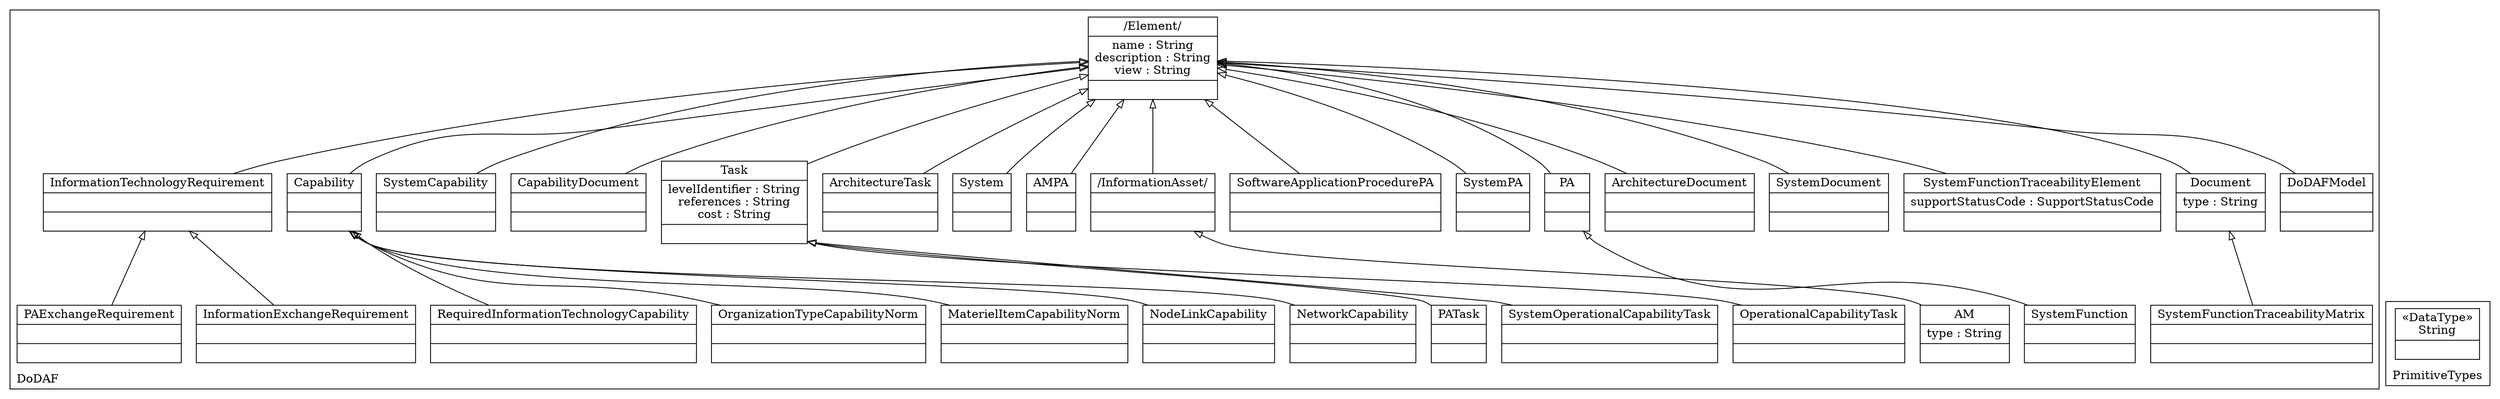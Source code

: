 digraph "KM3 Model in DOT" {
graph[rankdir=BT,labeljust=l,labelloc=t,nodeSep=0.75,compound=true];
 subgraph "cluster_DoDAF"{
labelloc=t
color=black
label=DoDAF
 node[shape=record];
Element[label="{/Element/|name : String\ndescription : String\nview : String| }"]
;
 node[shape=record];
DoDAFModel[label="{DoDAFModel| | }"]
 DoDAFModel->Element[arrowhead=onormal,group=Element,minlen=2,constraint=true,]
;
 node[shape=record];
Document[label="{Document|type : String| }"]
 Document->Element[arrowhead=onormal,group=Element,minlen=2,constraint=true,]
;
 node[shape=record];
SystemFunctionTraceabilityMatrix[label="{SystemFunctionTraceabilityMatrix| | }"]
 SystemFunctionTraceabilityMatrix->Document[arrowhead=onormal,group=Document,minlen=2,constraint=true,]
;
 node[shape=record];
SystemFunctionTraceabilityElement[label="{SystemFunctionTraceabilityElement|supportStatusCode : SupportStatusCode| }"]
 SystemFunctionTraceabilityElement->Element[arrowhead=onormal,group=Element,minlen=2,constraint=true,]
;
 node[shape=record];
SystemDocument[label="{SystemDocument| | }"]
 SystemDocument->Element[arrowhead=onormal,group=Element,minlen=2,constraint=true,]
;
 node[shape=record];
ArchitectureDocument[label="{ArchitectureDocument| | }"]
 ArchitectureDocument->Element[arrowhead=onormal,group=Element,minlen=2,constraint=true,]
;
 node[shape=record];
PA[label="{PA| | }"]
 PA->Element[arrowhead=onormal,group=Element,minlen=2,constraint=true,]
;
 node[shape=record];
SystemFunction[label="{SystemFunction| | }"]
 SystemFunction->PA[arrowhead=onormal,group=PA,minlen=2,constraint=true,]
;
 node[shape=record];
SystemPA[label="{SystemPA| | }"]
 SystemPA->Element[arrowhead=onormal,group=Element,minlen=2,constraint=true,]
;
 node[shape=record];
SoftwareApplicationProcedurePA[label="{SoftwareApplicationProcedurePA| | }"]
 SoftwareApplicationProcedurePA->Element[arrowhead=onormal,group=Element,minlen=2,constraint=true,]
;
 node[shape=record];
AM[label="{AM|type : String| }"]
 AM->InformationAsset[arrowhead=onormal,group=InformationAsset,minlen=2,constraint=true,]
;
 node[shape=record];
InformationAsset[label="{/InformationAsset/| | }"]
 InformationAsset->Element[arrowhead=onormal,group=Element,minlen=2,constraint=true,]
;
 node[shape=record];
AMPA[label="{AMPA| | }"]
 AMPA->Element[arrowhead=onormal,group=Element,minlen=2,constraint=true,]
;
 node[shape=record];
System[label="{System| | }"]
 System->Element[arrowhead=onormal,group=Element,minlen=2,constraint=true,]
;
 node[shape=record];
Task[label="{Task|levelIdentifier : String\nreferences : String\ncost : String| }"]
 Task->Element[arrowhead=onormal,group=Element,minlen=2,constraint=true,]
;
 node[shape=record];
ArchitectureTask[label="{ArchitectureTask| | }"]
 ArchitectureTask->Element[arrowhead=onormal,group=Element,minlen=2,constraint=true,]
;
 node[shape=record];
OperationalCapabilityTask[label="{OperationalCapabilityTask| | }"]
 OperationalCapabilityTask->Task[arrowhead=onormal,group=Task,minlen=2,constraint=true,]
;
 node[shape=record];
SystemOperationalCapabilityTask[label="{SystemOperationalCapabilityTask| | }"]
 SystemOperationalCapabilityTask->Task[arrowhead=onormal,group=Task,minlen=2,constraint=true,]
;
 node[shape=record];
PATask[label="{PATask| | }"]
 PATask->Task[arrowhead=onormal,group=Task,minlen=2,constraint=true,]
;
 node[shape=record];
Capability[label="{Capability| | }"]
 Capability->Element[arrowhead=onormal,group=Element,minlen=2,constraint=true,]
;
 node[shape=record];
CapabilityDocument[label="{CapabilityDocument| | }"]
 CapabilityDocument->Element[arrowhead=onormal,group=Element,minlen=2,constraint=true,]
;
 node[shape=record];
SystemCapability[label="{SystemCapability| | }"]
 SystemCapability->Element[arrowhead=onormal,group=Element,minlen=2,constraint=true,]
;
 node[shape=record];
NetworkCapability[label="{NetworkCapability| | }"]
 NetworkCapability->Capability[arrowhead=onormal,group=Capability,minlen=2,constraint=true,]
;
 node[shape=record];
NodeLinkCapability[label="{NodeLinkCapability| | }"]
 NodeLinkCapability->Capability[arrowhead=onormal,group=Capability,minlen=2,constraint=true,]
;
 node[shape=record];
MaterielItemCapabilityNorm[label="{MaterielItemCapabilityNorm| | }"]
 MaterielItemCapabilityNorm->Capability[arrowhead=onormal,group=Capability,minlen=2,constraint=true,]
;
 node[shape=record];
OrganizationTypeCapabilityNorm[label="{OrganizationTypeCapabilityNorm| | }"]
 OrganizationTypeCapabilityNorm->Capability[arrowhead=onormal,group=Capability,minlen=2,constraint=true,]
;
 node[shape=record];
RequiredInformationTechnologyCapability[label="{RequiredInformationTechnologyCapability| | }"]
 RequiredInformationTechnologyCapability->Capability[arrowhead=onormal,group=Capability,minlen=2,constraint=true,]
;
 node[shape=record];
InformationTechnologyRequirement[label="{InformationTechnologyRequirement| | }"]
 InformationTechnologyRequirement->Element[arrowhead=onormal,group=Element,minlen=2,constraint=true,]
;
 node[shape=record];
InformationExchangeRequirement[label="{InformationExchangeRequirement| | }"]
 InformationExchangeRequirement->InformationTechnologyRequirement[arrowhead=onormal,group=InformationTechnologyRequirement,minlen=2,constraint=true,]
;
 node[shape=record];
PAExchangeRequirement[label="{PAExchangeRequirement| | }"]
 PAExchangeRequirement->InformationTechnologyRequirement[arrowhead=onormal,group=InformationTechnologyRequirement,minlen=2,constraint=true,]
;

} subgraph "cluster_PrimitiveTypes"{
labelloc=t
color=black
label=PrimitiveTypes
 node[shape=record];
String[label="{&#171;DataType&#187;\nString|}"]
;

}
}